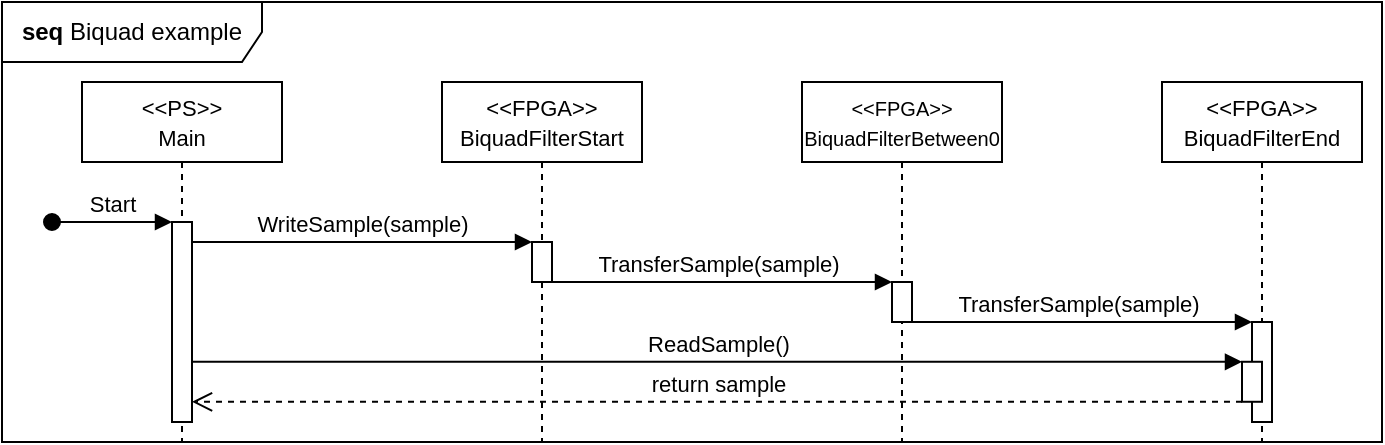 <mxfile version="22.1.16" type="device">
  <diagram name="Side-1" id="TAN1I0Xt1ApWu1xeijdE">
    <mxGraphModel dx="757" dy="814" grid="1" gridSize="10" guides="1" tooltips="1" connect="1" arrows="1" fold="1" page="1" pageScale="1" pageWidth="827" pageHeight="1169" math="0" shadow="0">
      <root>
        <mxCell id="0" />
        <mxCell id="1" parent="0" />
        <mxCell id="WcBu6Juh7o-MZTx4tKLB-25" value="&lt;b&gt;seq &lt;/b&gt;Biquad example" style="shape=umlFrame;whiteSpace=wrap;html=1;pointerEvents=0;width=130;height=30;" vertex="1" parent="1">
          <mxGeometry width="690" height="220" as="geometry" />
        </mxCell>
        <mxCell id="WcBu6Juh7o-MZTx4tKLB-1" value="&lt;font style=&quot;font-size: 11px;&quot;&gt;&amp;lt;&amp;lt;PS&amp;gt;&amp;gt;&lt;br&gt;Main&lt;br&gt;&lt;/font&gt;" style="shape=umlLifeline;perimeter=lifelinePerimeter;whiteSpace=wrap;html=1;container=0;dropTarget=0;collapsible=0;recursiveResize=0;outlineConnect=0;portConstraint=eastwest;newEdgeStyle={&quot;edgeStyle&quot;:&quot;elbowEdgeStyle&quot;,&quot;elbow&quot;:&quot;vertical&quot;,&quot;curved&quot;:0,&quot;rounded&quot;:0};" vertex="1" parent="1">
          <mxGeometry x="40" y="40" width="100" height="180" as="geometry" />
        </mxCell>
        <mxCell id="WcBu6Juh7o-MZTx4tKLB-2" value="" style="html=1;points=[];perimeter=orthogonalPerimeter;outlineConnect=0;targetShapes=umlLifeline;portConstraint=eastwest;newEdgeStyle={&quot;edgeStyle&quot;:&quot;elbowEdgeStyle&quot;,&quot;elbow&quot;:&quot;vertical&quot;,&quot;curved&quot;:0,&quot;rounded&quot;:0};" vertex="1" parent="WcBu6Juh7o-MZTx4tKLB-1">
          <mxGeometry x="45" y="70" width="10" height="100" as="geometry" />
        </mxCell>
        <mxCell id="WcBu6Juh7o-MZTx4tKLB-3" value="Start" style="html=1;verticalAlign=bottom;startArrow=oval;endArrow=block;startSize=8;edgeStyle=elbowEdgeStyle;elbow=vertical;curved=0;rounded=0;" edge="1" parent="WcBu6Juh7o-MZTx4tKLB-1" target="WcBu6Juh7o-MZTx4tKLB-2">
          <mxGeometry relative="1" as="geometry">
            <mxPoint x="-15" y="70" as="sourcePoint" />
          </mxGeometry>
        </mxCell>
        <mxCell id="WcBu6Juh7o-MZTx4tKLB-4" value="&lt;font style=&quot;font-size: 11px;&quot;&gt;&amp;lt;&amp;lt;FPGA&amp;gt;&amp;gt;&lt;br&gt;BiquadFilterStart&lt;/font&gt;" style="shape=umlLifeline;perimeter=lifelinePerimeter;whiteSpace=wrap;html=1;container=0;dropTarget=0;collapsible=0;recursiveResize=0;outlineConnect=0;portConstraint=eastwest;newEdgeStyle={&quot;edgeStyle&quot;:&quot;elbowEdgeStyle&quot;,&quot;elbow&quot;:&quot;vertical&quot;,&quot;curved&quot;:0,&quot;rounded&quot;:0};" vertex="1" parent="1">
          <mxGeometry x="220" y="40" width="100" height="180" as="geometry" />
        </mxCell>
        <mxCell id="WcBu6Juh7o-MZTx4tKLB-5" value="" style="html=1;points=[];perimeter=orthogonalPerimeter;outlineConnect=0;targetShapes=umlLifeline;portConstraint=eastwest;newEdgeStyle={&quot;edgeStyle&quot;:&quot;elbowEdgeStyle&quot;,&quot;elbow&quot;:&quot;vertical&quot;,&quot;curved&quot;:0,&quot;rounded&quot;:0};" vertex="1" parent="WcBu6Juh7o-MZTx4tKLB-4">
          <mxGeometry x="45" y="80" width="10" height="20" as="geometry" />
        </mxCell>
        <mxCell id="WcBu6Juh7o-MZTx4tKLB-7" value="WriteSample(sample)" style="html=1;verticalAlign=bottom;endArrow=block;edgeStyle=elbowEdgeStyle;elbow=vertical;curved=0;rounded=0;" edge="1" parent="1" source="WcBu6Juh7o-MZTx4tKLB-2" target="WcBu6Juh7o-MZTx4tKLB-5">
          <mxGeometry relative="1" as="geometry">
            <mxPoint x="195" y="130" as="sourcePoint" />
            <Array as="points">
              <mxPoint x="180" y="120" />
            </Array>
          </mxGeometry>
        </mxCell>
        <mxCell id="WcBu6Juh7o-MZTx4tKLB-8" value="&lt;font style=&quot;font-size: 10px;&quot;&gt;&amp;lt;&amp;lt;FPGA&amp;gt;&amp;gt;&lt;br&gt;BiquadFilterBetween0&lt;/font&gt;" style="shape=umlLifeline;perimeter=lifelinePerimeter;whiteSpace=wrap;html=1;container=0;dropTarget=0;collapsible=0;recursiveResize=0;outlineConnect=0;portConstraint=eastwest;newEdgeStyle={&quot;edgeStyle&quot;:&quot;elbowEdgeStyle&quot;,&quot;elbow&quot;:&quot;vertical&quot;,&quot;curved&quot;:0,&quot;rounded&quot;:0};" vertex="1" parent="1">
          <mxGeometry x="400" y="40" width="100" height="180" as="geometry" />
        </mxCell>
        <mxCell id="WcBu6Juh7o-MZTx4tKLB-9" value="" style="html=1;points=[];perimeter=orthogonalPerimeter;outlineConnect=0;targetShapes=umlLifeline;portConstraint=eastwest;newEdgeStyle={&quot;edgeStyle&quot;:&quot;elbowEdgeStyle&quot;,&quot;elbow&quot;:&quot;vertical&quot;,&quot;curved&quot;:0,&quot;rounded&quot;:0};" vertex="1" parent="WcBu6Juh7o-MZTx4tKLB-8">
          <mxGeometry x="45" y="100" width="10" height="20" as="geometry" />
        </mxCell>
        <mxCell id="WcBu6Juh7o-MZTx4tKLB-13" value="&lt;font style=&quot;font-size: 11px;&quot;&gt;&amp;lt;&amp;lt;FPGA&amp;gt;&amp;gt;&lt;br&gt;BiquadFilterEnd&lt;/font&gt;" style="shape=umlLifeline;perimeter=lifelinePerimeter;whiteSpace=wrap;html=1;container=0;dropTarget=0;collapsible=0;recursiveResize=0;outlineConnect=0;portConstraint=eastwest;newEdgeStyle={&quot;edgeStyle&quot;:&quot;elbowEdgeStyle&quot;,&quot;elbow&quot;:&quot;vertical&quot;,&quot;curved&quot;:0,&quot;rounded&quot;:0};" vertex="1" parent="1">
          <mxGeometry x="580" y="40" width="100" height="180" as="geometry" />
        </mxCell>
        <mxCell id="WcBu6Juh7o-MZTx4tKLB-23" value="" style="html=1;points=[];perimeter=orthogonalPerimeter;outlineConnect=0;targetShapes=umlLifeline;portConstraint=eastwest;newEdgeStyle={&quot;edgeStyle&quot;:&quot;elbowEdgeStyle&quot;,&quot;elbow&quot;:&quot;vertical&quot;,&quot;curved&quot;:0,&quot;rounded&quot;:0};" vertex="1" parent="WcBu6Juh7o-MZTx4tKLB-13">
          <mxGeometry x="45" y="120" width="10" height="50" as="geometry" />
        </mxCell>
        <mxCell id="WcBu6Juh7o-MZTx4tKLB-24" value="TransferSample(sample)" style="html=1;verticalAlign=bottom;endArrow=block;edgeStyle=elbowEdgeStyle;elbow=vertical;curved=0;rounded=0;exitX=0.5;exitY=1;exitDx=0;exitDy=0;exitPerimeter=0;" edge="1" parent="WcBu6Juh7o-MZTx4tKLB-13" target="WcBu6Juh7o-MZTx4tKLB-23">
          <mxGeometry relative="1" as="geometry">
            <mxPoint x="-130" y="120" as="sourcePoint" />
            <Array as="points">
              <mxPoint x="-35" y="120" />
            </Array>
            <mxPoint x="40" y="120" as="targetPoint" />
          </mxGeometry>
        </mxCell>
        <mxCell id="WcBu6Juh7o-MZTx4tKLB-15" value="" style="html=1;points=[[0,0,0,0,5],[0,1,0,0,-5],[1,0,0,0,5],[1,1,0,0,-5]];perimeter=orthogonalPerimeter;outlineConnect=0;targetShapes=umlLifeline;portConstraint=eastwest;newEdgeStyle={&quot;curved&quot;:0,&quot;rounded&quot;:0};" vertex="1" parent="WcBu6Juh7o-MZTx4tKLB-13">
          <mxGeometry x="40" y="139.89" width="10" height="20" as="geometry" />
        </mxCell>
        <mxCell id="WcBu6Juh7o-MZTx4tKLB-16" value="ReadSample()" style="html=1;verticalAlign=bottom;endArrow=block;curved=0;rounded=0;" edge="1" parent="WcBu6Juh7o-MZTx4tKLB-13">
          <mxGeometry width="80" relative="1" as="geometry">
            <mxPoint x="-485" y="139.89" as="sourcePoint" />
            <mxPoint x="40" y="139.89" as="targetPoint" />
          </mxGeometry>
        </mxCell>
        <mxCell id="WcBu6Juh7o-MZTx4tKLB-17" value="return sample" style="html=1;verticalAlign=bottom;endArrow=open;dashed=1;endSize=8;curved=0;rounded=0;" edge="1" parent="WcBu6Juh7o-MZTx4tKLB-13">
          <mxGeometry relative="1" as="geometry">
            <mxPoint x="40" y="159.89" as="sourcePoint" />
            <mxPoint x="-485" y="159.89" as="targetPoint" />
          </mxGeometry>
        </mxCell>
        <mxCell id="WcBu6Juh7o-MZTx4tKLB-22" value="TransferSample(sample)" style="html=1;verticalAlign=bottom;endArrow=block;edgeStyle=elbowEdgeStyle;elbow=vertical;curved=0;rounded=0;exitX=0.5;exitY=1;exitDx=0;exitDy=0;exitPerimeter=0;" edge="1" parent="1" source="WcBu6Juh7o-MZTx4tKLB-5" target="WcBu6Juh7o-MZTx4tKLB-9">
          <mxGeometry relative="1" as="geometry">
            <mxPoint x="280" y="140" as="sourcePoint" />
            <Array as="points">
              <mxPoint x="365" y="140" />
            </Array>
            <mxPoint x="440" y="140" as="targetPoint" />
          </mxGeometry>
        </mxCell>
      </root>
    </mxGraphModel>
  </diagram>
</mxfile>
